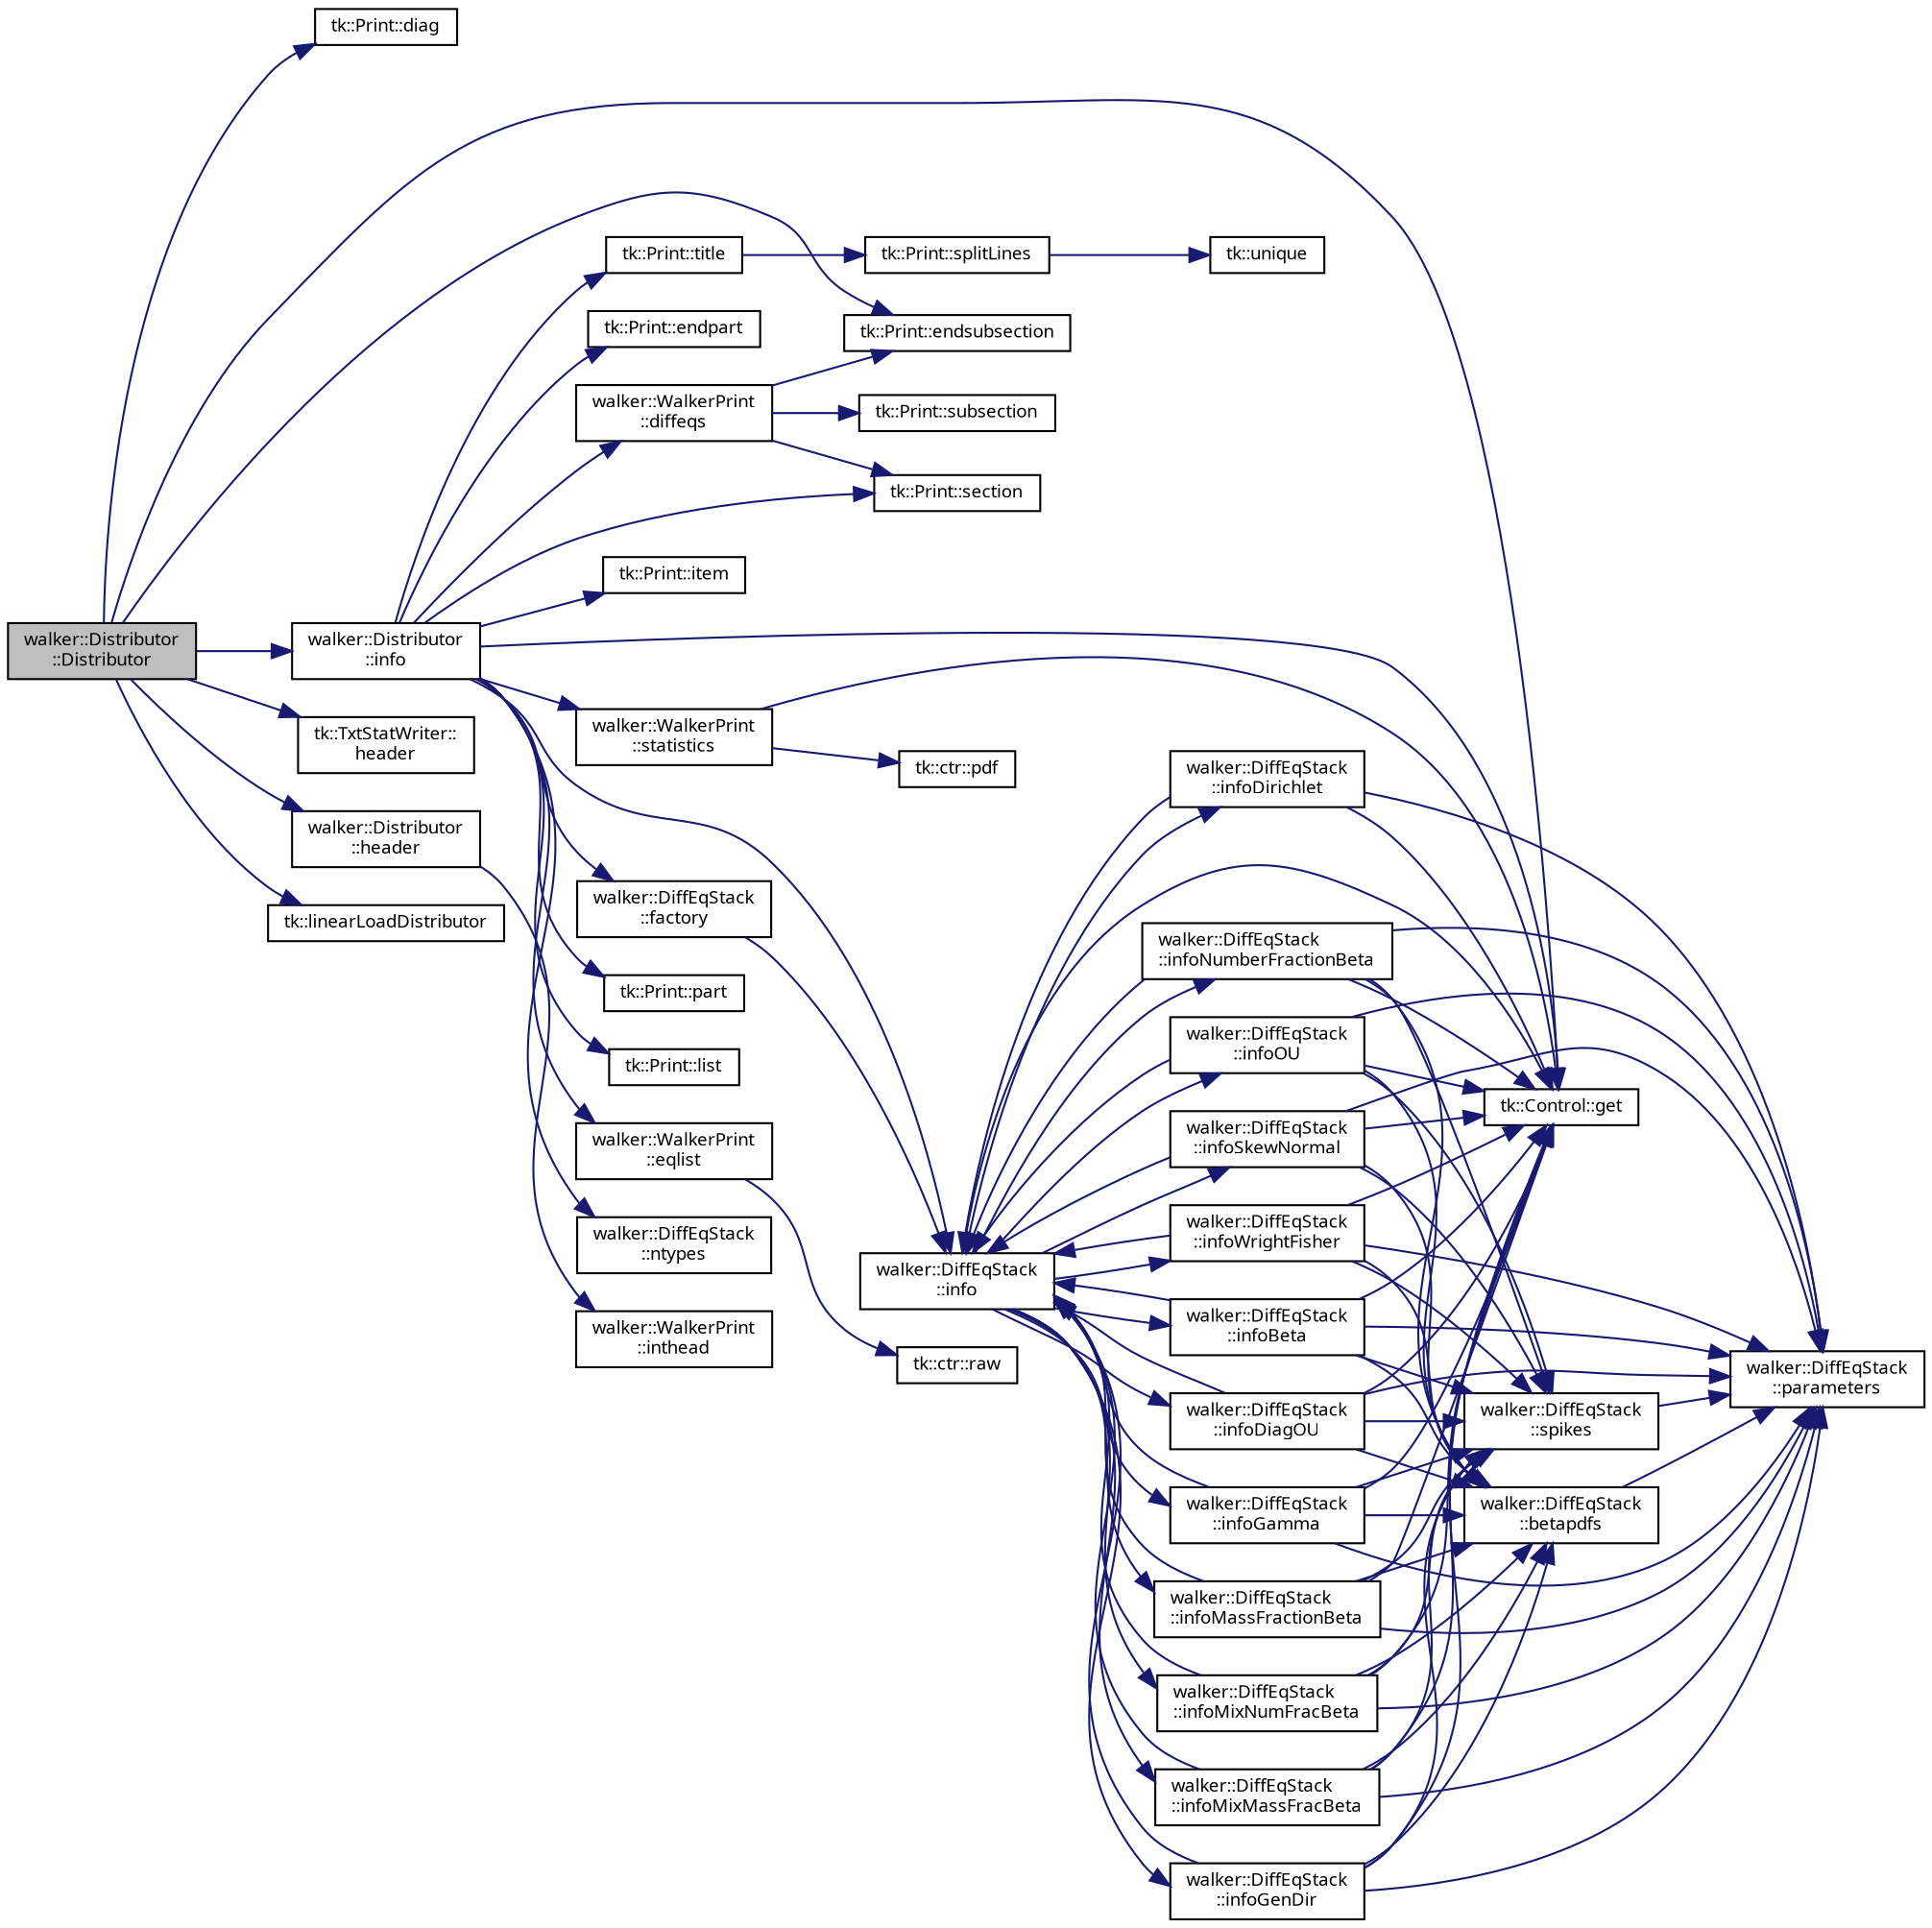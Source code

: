 digraph "walker::Distributor::Distributor"
{
 // INTERACTIVE_SVG=YES
  bgcolor="transparent";
  edge [fontname="sans-serif",fontsize="9",labelfontname="sans-serif",labelfontsize="9"];
  node [fontname="sans-serif",fontsize="9",shape=record];
  rankdir="LR";
  Node1 [label="walker::Distributor\l::Distributor",height=0.2,width=0.4,color="black", fillcolor="grey75", style="filled", fontcolor="black"];
  Node1 -> Node2 [color="midnightblue",fontsize="9",style="solid",fontname="sans-serif"];
  Node2 [label="tk::Print::diag",height=0.2,width=0.4,color="black",URL="$classtk_1_1_print.html#a108d4fd40ceabdfb3d0b549810ad7f08"];
  Node1 -> Node3 [color="midnightblue",fontsize="9",style="solid",fontname="sans-serif"];
  Node3 [label="tk::Print::endsubsection",height=0.2,width=0.4,color="black",URL="$classtk_1_1_print.html#ae4b58bc31ef42dbee41b47f2209ace96"];
  Node1 -> Node4 [color="midnightblue",fontsize="9",style="solid",fontname="sans-serif"];
  Node4 [label="tk::Control::get",height=0.2,width=0.4,color="black",URL="$classtk_1_1_control.html#a85c14acef1b9de96946fcf2ab7c08721",tooltip="Const-ref accessor to single element at 1st level. "];
  Node1 -> Node5 [color="midnightblue",fontsize="9",style="solid",fontname="sans-serif"];
  Node5 [label="tk::TxtStatWriter::\lheader",height=0.2,width=0.4,color="black",URL="$classtk_1_1_txt_stat_writer.html#acbf44a39f0d38e6421b43bcb5460096e",tooltip="Write out statistics file header. "];
  Node1 -> Node6 [color="midnightblue",fontsize="9",style="solid",fontname="sans-serif"];
  Node6 [label="walker::Distributor\l::header",height=0.2,width=0.4,color="black",URL="$classwalker_1_1_distributor.html#a62b59f91457e81ac8eda291ca992de8c",tooltip="Print out time integration header. "];
  Node6 -> Node7 [color="midnightblue",fontsize="9",style="solid",fontname="sans-serif"];
  Node7 [label="walker::WalkerPrint\l::inthead",height=0.2,width=0.4,color="black",URL="$classwalker_1_1_walker_print.html#a703bedb290760d0f11b8db7323667bb3",tooltip="Print time integration header. "];
  Node1 -> Node8 [color="midnightblue",fontsize="9",style="solid",fontname="sans-serif"];
  Node8 [label="walker::Distributor\l::info",height=0.2,width=0.4,color="black",URL="$classwalker_1_1_distributor.html#a1a69bada8d61915aa3d099ebf086126d",tooltip="Print information at startup. "];
  Node8 -> Node9 [color="midnightblue",fontsize="9",style="solid",fontname="sans-serif"];
  Node9 [label="tk::Print::part",height=0.2,width=0.4,color="black",URL="$classtk_1_1_print.html#a2e0e6ce01453e8080bcdce1837785ef3"];
  Node8 -> Node10 [color="midnightblue",fontsize="9",style="solid",fontname="sans-serif"];
  Node10 [label="tk::Print::list",height=0.2,width=0.4,color="black",URL="$classtk_1_1_print.html#a43a25626603b913fc34a18c4027f018c"];
  Node8 -> Node11 [color="midnightblue",fontsize="9",style="solid",fontname="sans-serif"];
  Node11 [label="walker::WalkerPrint\l::eqlist",height=0.2,width=0.4,color="black",URL="$classwalker_1_1_walker_print.html#a31030f1113a0eb183d11a3ccee5efa69"];
  Node11 -> Node12 [color="midnightblue",fontsize="9",style="solid",fontname="sans-serif"];
  Node12 [label="tk::ctr::raw",height=0.2,width=0.4,color="black",URL="$namespacetk_1_1ctr.html#af176a3bacd8979ebdb32e7f4cf2c4324"];
  Node8 -> Node13 [color="midnightblue",fontsize="9",style="solid",fontname="sans-serif"];
  Node13 [label="walker::DiffEqStack\l::factory",height=0.2,width=0.4,color="black",URL="$classwalker_1_1_diff_eq_stack.html#a97297b2a1fca409a1d94078fdf91c122",tooltip="Constant accessor to differential equation factory. "];
  Node13 -> Node14 [color="midnightblue",fontsize="9",style="solid",fontname="sans-serif"];
  Node14 [label="walker::DiffEqStack\l::info",height=0.2,width=0.4,color="black",URL="$classwalker_1_1_diff_eq_stack.html#a9559315ca0c5a0c28cedd212a889f53c",tooltip="Return info on selected differential equations. "];
  Node14 -> Node4 [color="midnightblue",fontsize="9",style="solid",fontname="sans-serif"];
  Node14 -> Node15 [color="midnightblue",fontsize="9",style="solid",fontname="sans-serif"];
  Node15 [label="walker::DiffEqStack\l::infoBeta",height=0.2,width=0.4,color="black",URL="$classwalker_1_1_diff_eq_stack.html#a77e7bcaaa3bcf99582d4fa126944c5c5",tooltip="Get information on beta SDE. "];
  Node15 -> Node16 [color="midnightblue",fontsize="9",style="solid",fontname="sans-serif"];
  Node16 [label="walker::DiffEqStack\l::betapdfs",height=0.2,width=0.4,color="black",URL="$classwalker_1_1_diff_eq_stack.html#a32c5e784ecf315c4baa0709b0eb69b83",tooltip="Insert betapdf information (used to specify beta PDFs) into info vector. "];
  Node16 -> Node17 [color="midnightblue",fontsize="9",style="solid",fontname="sans-serif"];
  Node17 [label="walker::DiffEqStack\l::parameters",height=0.2,width=0.4,color="black",URL="$classwalker_1_1_diff_eq_stack.html#aa96cb9d2bfbbfb0b59d2ca11309524ad",tooltip="Convert and return values from vector as string. "];
  Node15 -> Node4 [color="midnightblue",fontsize="9",style="solid",fontname="sans-serif"];
  Node15 -> Node14 [color="midnightblue",fontsize="9",style="solid",fontname="sans-serif"];
  Node15 -> Node17 [color="midnightblue",fontsize="9",style="solid",fontname="sans-serif"];
  Node15 -> Node18 [color="midnightblue",fontsize="9",style="solid",fontname="sans-serif"];
  Node18 [label="walker::DiffEqStack\l::spikes",height=0.2,width=0.4,color="black",URL="$classwalker_1_1_diff_eq_stack.html#ab24098da325e9e4a4f3e47659b63259f",tooltip="Insert spike information (used to specify delta PDFs) into info vector. "];
  Node18 -> Node17 [color="midnightblue",fontsize="9",style="solid",fontname="sans-serif"];
  Node14 -> Node19 [color="midnightblue",fontsize="9",style="solid",fontname="sans-serif"];
  Node19 [label="walker::DiffEqStack\l::infoDiagOU",height=0.2,width=0.4,color="black",URL="$classwalker_1_1_diff_eq_stack.html#a774e7d00fd7b9f8ceca03a9e1a140e41",tooltip="Get information on diagonal Ornstein_Uhlenbeck SDE. "];
  Node19 -> Node16 [color="midnightblue",fontsize="9",style="solid",fontname="sans-serif"];
  Node19 -> Node4 [color="midnightblue",fontsize="9",style="solid",fontname="sans-serif"];
  Node19 -> Node14 [color="midnightblue",fontsize="9",style="solid",fontname="sans-serif"];
  Node19 -> Node17 [color="midnightblue",fontsize="9",style="solid",fontname="sans-serif"];
  Node19 -> Node18 [color="midnightblue",fontsize="9",style="solid",fontname="sans-serif"];
  Node14 -> Node20 [color="midnightblue",fontsize="9",style="solid",fontname="sans-serif"];
  Node20 [label="walker::DiffEqStack\l::infoDirichlet",height=0.2,width=0.4,color="black",URL="$classwalker_1_1_diff_eq_stack.html#a615b8f3217350e693a20c6ba22893340",tooltip="Get information on the Dirichlet SDE. "];
  Node20 -> Node4 [color="midnightblue",fontsize="9",style="solid",fontname="sans-serif"];
  Node20 -> Node14 [color="midnightblue",fontsize="9",style="solid",fontname="sans-serif"];
  Node20 -> Node17 [color="midnightblue",fontsize="9",style="solid",fontname="sans-serif"];
  Node14 -> Node21 [color="midnightblue",fontsize="9",style="solid",fontname="sans-serif"];
  Node21 [label="walker::DiffEqStack\l::infoGamma",height=0.2,width=0.4,color="black",URL="$classwalker_1_1_diff_eq_stack.html#a728d490ad948b446c58522fe0089b84f",tooltip="Get information on Gamma SDE. "];
  Node21 -> Node16 [color="midnightblue",fontsize="9",style="solid",fontname="sans-serif"];
  Node21 -> Node4 [color="midnightblue",fontsize="9",style="solid",fontname="sans-serif"];
  Node21 -> Node14 [color="midnightblue",fontsize="9",style="solid",fontname="sans-serif"];
  Node21 -> Node17 [color="midnightblue",fontsize="9",style="solid",fontname="sans-serif"];
  Node21 -> Node18 [color="midnightblue",fontsize="9",style="solid",fontname="sans-serif"];
  Node14 -> Node22 [color="midnightblue",fontsize="9",style="solid",fontname="sans-serif"];
  Node22 [label="walker::DiffEqStack\l::infoGenDir",height=0.2,width=0.4,color="black",URL="$classwalker_1_1_diff_eq_stack.html#a0d0f0bcdbc080619fbdc4767ad7deb3d",tooltip="Get information on Lochner&#39;s generalized Dirichlet SDE. "];
  Node22 -> Node16 [color="midnightblue",fontsize="9",style="solid",fontname="sans-serif"];
  Node22 -> Node4 [color="midnightblue",fontsize="9",style="solid",fontname="sans-serif"];
  Node22 -> Node14 [color="midnightblue",fontsize="9",style="solid",fontname="sans-serif"];
  Node22 -> Node17 [color="midnightblue",fontsize="9",style="solid",fontname="sans-serif"];
  Node22 -> Node18 [color="midnightblue",fontsize="9",style="solid",fontname="sans-serif"];
  Node14 -> Node23 [color="midnightblue",fontsize="9",style="solid",fontname="sans-serif"];
  Node23 [label="walker::DiffEqStack\l::infoMassFractionBeta",height=0.2,width=0.4,color="black",URL="$classwalker_1_1_diff_eq_stack.html#ade0c68dde82eea30411e2aae98f1b4fa",tooltip="Get information on mass-fraction beta SDE. "];
  Node23 -> Node16 [color="midnightblue",fontsize="9",style="solid",fontname="sans-serif"];
  Node23 -> Node4 [color="midnightblue",fontsize="9",style="solid",fontname="sans-serif"];
  Node23 -> Node14 [color="midnightblue",fontsize="9",style="solid",fontname="sans-serif"];
  Node23 -> Node17 [color="midnightblue",fontsize="9",style="solid",fontname="sans-serif"];
  Node23 -> Node18 [color="midnightblue",fontsize="9",style="solid",fontname="sans-serif"];
  Node14 -> Node24 [color="midnightblue",fontsize="9",style="solid",fontname="sans-serif"];
  Node24 [label="walker::DiffEqStack\l::infoMixMassFracBeta",height=0.2,width=0.4,color="black",URL="$classwalker_1_1_diff_eq_stack.html#acee9d2315e8fc705db3de468d9a6dd13",tooltip="Get information on mix mass-fraction beta SDE. "];
  Node24 -> Node16 [color="midnightblue",fontsize="9",style="solid",fontname="sans-serif"];
  Node24 -> Node4 [color="midnightblue",fontsize="9",style="solid",fontname="sans-serif"];
  Node24 -> Node14 [color="midnightblue",fontsize="9",style="solid",fontname="sans-serif"];
  Node24 -> Node17 [color="midnightblue",fontsize="9",style="solid",fontname="sans-serif"];
  Node24 -> Node18 [color="midnightblue",fontsize="9",style="solid",fontname="sans-serif"];
  Node14 -> Node25 [color="midnightblue",fontsize="9",style="solid",fontname="sans-serif"];
  Node25 [label="walker::DiffEqStack\l::infoMixNumFracBeta",height=0.2,width=0.4,color="black",URL="$classwalker_1_1_diff_eq_stack.html#a2732549f79dd2b18ba932003b99849b7",tooltip="Get information on mix number-fraction beta SDE. "];
  Node25 -> Node16 [color="midnightblue",fontsize="9",style="solid",fontname="sans-serif"];
  Node25 -> Node4 [color="midnightblue",fontsize="9",style="solid",fontname="sans-serif"];
  Node25 -> Node14 [color="midnightblue",fontsize="9",style="solid",fontname="sans-serif"];
  Node25 -> Node17 [color="midnightblue",fontsize="9",style="solid",fontname="sans-serif"];
  Node25 -> Node18 [color="midnightblue",fontsize="9",style="solid",fontname="sans-serif"];
  Node14 -> Node26 [color="midnightblue",fontsize="9",style="solid",fontname="sans-serif"];
  Node26 [label="walker::DiffEqStack\l::infoNumberFractionBeta",height=0.2,width=0.4,color="black",URL="$classwalker_1_1_diff_eq_stack.html#a56bf1686406061b4aa231f9ffe205c87",tooltip="Get information on number-fraction beta SDE. "];
  Node26 -> Node16 [color="midnightblue",fontsize="9",style="solid",fontname="sans-serif"];
  Node26 -> Node4 [color="midnightblue",fontsize="9",style="solid",fontname="sans-serif"];
  Node26 -> Node14 [color="midnightblue",fontsize="9",style="solid",fontname="sans-serif"];
  Node26 -> Node17 [color="midnightblue",fontsize="9",style="solid",fontname="sans-serif"];
  Node26 -> Node18 [color="midnightblue",fontsize="9",style="solid",fontname="sans-serif"];
  Node14 -> Node27 [color="midnightblue",fontsize="9",style="solid",fontname="sans-serif"];
  Node27 [label="walker::DiffEqStack\l::infoOU",height=0.2,width=0.4,color="black",URL="$classwalker_1_1_diff_eq_stack.html#ad1965c2fc4327c8c12cd15eb9a473205",tooltip="Get information on Ornstein_Uhlenbeck SDE. "];
  Node27 -> Node16 [color="midnightblue",fontsize="9",style="solid",fontname="sans-serif"];
  Node27 -> Node4 [color="midnightblue",fontsize="9",style="solid",fontname="sans-serif"];
  Node27 -> Node14 [color="midnightblue",fontsize="9",style="solid",fontname="sans-serif"];
  Node27 -> Node17 [color="midnightblue",fontsize="9",style="solid",fontname="sans-serif"];
  Node27 -> Node18 [color="midnightblue",fontsize="9",style="solid",fontname="sans-serif"];
  Node14 -> Node28 [color="midnightblue",fontsize="9",style="solid",fontname="sans-serif"];
  Node28 [label="walker::DiffEqStack\l::infoSkewNormal",height=0.2,width=0.4,color="black",URL="$classwalker_1_1_diff_eq_stack.html#ae36184e00772bdccf779e8d242f00f1d",tooltip="Get information on skew-normal SDE. "];
  Node28 -> Node16 [color="midnightblue",fontsize="9",style="solid",fontname="sans-serif"];
  Node28 -> Node4 [color="midnightblue",fontsize="9",style="solid",fontname="sans-serif"];
  Node28 -> Node14 [color="midnightblue",fontsize="9",style="solid",fontname="sans-serif"];
  Node28 -> Node17 [color="midnightblue",fontsize="9",style="solid",fontname="sans-serif"];
  Node28 -> Node18 [color="midnightblue",fontsize="9",style="solid",fontname="sans-serif"];
  Node14 -> Node29 [color="midnightblue",fontsize="9",style="solid",fontname="sans-serif"];
  Node29 [label="walker::DiffEqStack\l::infoWrightFisher",height=0.2,width=0.4,color="black",URL="$classwalker_1_1_diff_eq_stack.html#a4564751c0c8230f1ef6a4fab58d87689",tooltip="Get information on Wright-Fisher SDE. "];
  Node29 -> Node16 [color="midnightblue",fontsize="9",style="solid",fontname="sans-serif"];
  Node29 -> Node4 [color="midnightblue",fontsize="9",style="solid",fontname="sans-serif"];
  Node29 -> Node14 [color="midnightblue",fontsize="9",style="solid",fontname="sans-serif"];
  Node29 -> Node17 [color="midnightblue",fontsize="9",style="solid",fontname="sans-serif"];
  Node29 -> Node18 [color="midnightblue",fontsize="9",style="solid",fontname="sans-serif"];
  Node8 -> Node30 [color="midnightblue",fontsize="9",style="solid",fontname="sans-serif"];
  Node30 [label="walker::DiffEqStack\l::ntypes",height=0.2,width=0.4,color="black",URL="$classwalker_1_1_diff_eq_stack.html#a8719b45418a9ca4d24d989e7276f6eab",tooltip="Return number of unique equation types registered. "];
  Node8 -> Node31 [color="midnightblue",fontsize="9",style="solid",fontname="sans-serif"];
  Node31 [label="tk::Print::endpart",height=0.2,width=0.4,color="black",URL="$classtk_1_1_print.html#aa695f3f76c8f7900138e61ce6ee7df1d"];
  Node8 -> Node4 [color="midnightblue",fontsize="9",style="solid",fontname="sans-serif"];
  Node8 -> Node32 [color="midnightblue",fontsize="9",style="solid",fontname="sans-serif"];
  Node32 [label="tk::Print::title",height=0.2,width=0.4,color="black",URL="$classtk_1_1_print.html#abd458053dc5a97d79bde794c74bac91d"];
  Node32 -> Node33 [color="midnightblue",fontsize="9",style="solid",fontname="sans-serif"];
  Node33 [label="tk::Print::splitLines",height=0.2,width=0.4,color="black",URL="$classtk_1_1_print.html#aa678d6f4f3e8b135769e834e2c3c0cec",tooltip="Clean up whitespaces and format a long string into multiple lines. "];
  Node33 -> Node34 [color="midnightblue",fontsize="9",style="solid",fontname="sans-serif"];
  Node34 [label="tk::unique",height=0.2,width=0.4,color="black",URL="$namespacetk.html#a87af1b002bc711716bd170a714bda211"];
  Node8 -> Node35 [color="midnightblue",fontsize="9",style="solid",fontname="sans-serif"];
  Node35 [label="walker::WalkerPrint\l::diffeqs",height=0.2,width=0.4,color="black",URL="$classwalker_1_1_walker_print.html#ae3e5fef7d58a6954e656780104f1221d",tooltip="Print configuration of a stack of differential equations. "];
  Node35 -> Node36 [color="midnightblue",fontsize="9",style="solid",fontname="sans-serif"];
  Node36 [label="tk::Print::section",height=0.2,width=0.4,color="black",URL="$classtk_1_1_print.html#a5a84d90bea597aaf9544cf21179852d0"];
  Node35 -> Node37 [color="midnightblue",fontsize="9",style="solid",fontname="sans-serif"];
  Node37 [label="tk::Print::subsection",height=0.2,width=0.4,color="black",URL="$classtk_1_1_print.html#a3773083fb6b924c38fb490a1998c58e5"];
  Node35 -> Node3 [color="midnightblue",fontsize="9",style="solid",fontname="sans-serif"];
  Node8 -> Node14 [color="midnightblue",fontsize="9",style="solid",fontname="sans-serif"];
  Node8 -> Node36 [color="midnightblue",fontsize="9",style="solid",fontname="sans-serif"];
  Node8 -> Node38 [color="midnightblue",fontsize="9",style="solid",fontname="sans-serif"];
  Node38 [label="tk::Print::item",height=0.2,width=0.4,color="black",URL="$classtk_1_1_print.html#a74b13fb10ac8f28340e1ea91707de612"];
  Node8 -> Node39 [color="midnightblue",fontsize="9",style="solid",fontname="sans-serif"];
  Node39 [label="walker::WalkerPrint\l::statistics",height=0.2,width=0.4,color="black",URL="$classwalker_1_1_walker_print.html#a3fb7ccb32393153da430fc4dd7240083",tooltip="Print statistics and PDFs. "];
  Node39 -> Node4 [color="midnightblue",fontsize="9",style="solid",fontname="sans-serif"];
  Node39 -> Node40 [color="midnightblue",fontsize="9",style="solid",fontname="sans-serif"];
  Node40 [label="tk::ctr::pdf",height=0.2,width=0.4,color="black",URL="$namespacetk_1_1ctr.html#a1ae4f5b7ac9b69c29ce96ee87042e499",tooltip="Function for writing PDF sample space variables to output streams. "];
  Node1 -> Node41 [color="midnightblue",fontsize="9",style="solid",fontname="sans-serif"];
  Node41 [label="tk::linearLoadDistributor",height=0.2,width=0.4,color="black",URL="$namespacetk.html#ae484074849c5c9532282fc9fa4e19467",tooltip="Compute linear load distribution for given total work and virtualization. "];
}
